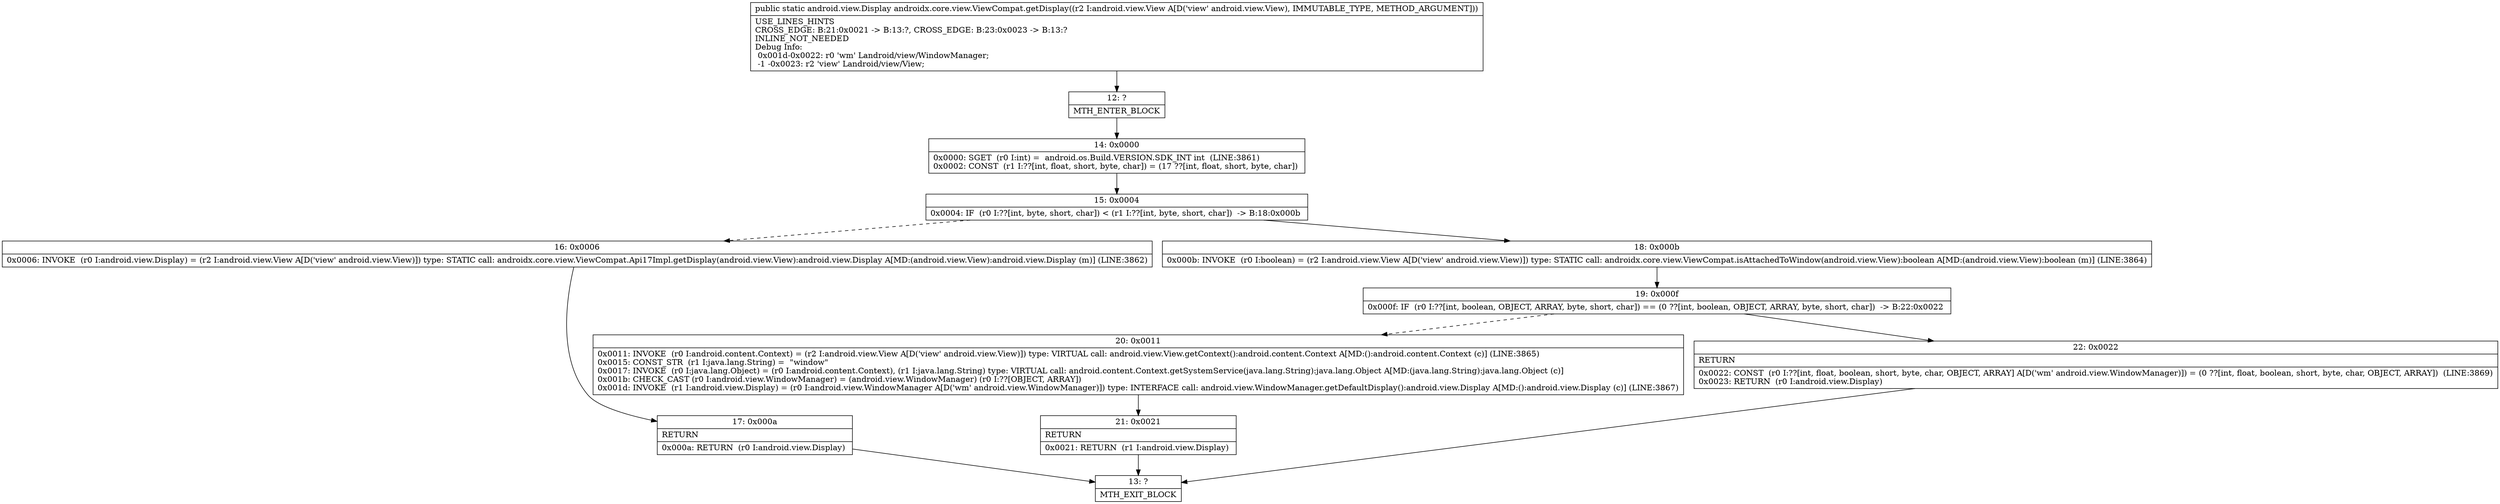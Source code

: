 digraph "CFG forandroidx.core.view.ViewCompat.getDisplay(Landroid\/view\/View;)Landroid\/view\/Display;" {
Node_12 [shape=record,label="{12\:\ ?|MTH_ENTER_BLOCK\l}"];
Node_14 [shape=record,label="{14\:\ 0x0000|0x0000: SGET  (r0 I:int) =  android.os.Build.VERSION.SDK_INT int  (LINE:3861)\l0x0002: CONST  (r1 I:??[int, float, short, byte, char]) = (17 ??[int, float, short, byte, char]) \l}"];
Node_15 [shape=record,label="{15\:\ 0x0004|0x0004: IF  (r0 I:??[int, byte, short, char]) \< (r1 I:??[int, byte, short, char])  \-\> B:18:0x000b \l}"];
Node_16 [shape=record,label="{16\:\ 0x0006|0x0006: INVOKE  (r0 I:android.view.Display) = (r2 I:android.view.View A[D('view' android.view.View)]) type: STATIC call: androidx.core.view.ViewCompat.Api17Impl.getDisplay(android.view.View):android.view.Display A[MD:(android.view.View):android.view.Display (m)] (LINE:3862)\l}"];
Node_17 [shape=record,label="{17\:\ 0x000a|RETURN\l|0x000a: RETURN  (r0 I:android.view.Display) \l}"];
Node_13 [shape=record,label="{13\:\ ?|MTH_EXIT_BLOCK\l}"];
Node_18 [shape=record,label="{18\:\ 0x000b|0x000b: INVOKE  (r0 I:boolean) = (r2 I:android.view.View A[D('view' android.view.View)]) type: STATIC call: androidx.core.view.ViewCompat.isAttachedToWindow(android.view.View):boolean A[MD:(android.view.View):boolean (m)] (LINE:3864)\l}"];
Node_19 [shape=record,label="{19\:\ 0x000f|0x000f: IF  (r0 I:??[int, boolean, OBJECT, ARRAY, byte, short, char]) == (0 ??[int, boolean, OBJECT, ARRAY, byte, short, char])  \-\> B:22:0x0022 \l}"];
Node_20 [shape=record,label="{20\:\ 0x0011|0x0011: INVOKE  (r0 I:android.content.Context) = (r2 I:android.view.View A[D('view' android.view.View)]) type: VIRTUAL call: android.view.View.getContext():android.content.Context A[MD:():android.content.Context (c)] (LINE:3865)\l0x0015: CONST_STR  (r1 I:java.lang.String) =  \"window\" \l0x0017: INVOKE  (r0 I:java.lang.Object) = (r0 I:android.content.Context), (r1 I:java.lang.String) type: VIRTUAL call: android.content.Context.getSystemService(java.lang.String):java.lang.Object A[MD:(java.lang.String):java.lang.Object (c)]\l0x001b: CHECK_CAST (r0 I:android.view.WindowManager) = (android.view.WindowManager) (r0 I:??[OBJECT, ARRAY]) \l0x001d: INVOKE  (r1 I:android.view.Display) = (r0 I:android.view.WindowManager A[D('wm' android.view.WindowManager)]) type: INTERFACE call: android.view.WindowManager.getDefaultDisplay():android.view.Display A[MD:():android.view.Display (c)] (LINE:3867)\l}"];
Node_21 [shape=record,label="{21\:\ 0x0021|RETURN\l|0x0021: RETURN  (r1 I:android.view.Display) \l}"];
Node_22 [shape=record,label="{22\:\ 0x0022|RETURN\l|0x0022: CONST  (r0 I:??[int, float, boolean, short, byte, char, OBJECT, ARRAY] A[D('wm' android.view.WindowManager)]) = (0 ??[int, float, boolean, short, byte, char, OBJECT, ARRAY])  (LINE:3869)\l0x0023: RETURN  (r0 I:android.view.Display) \l}"];
MethodNode[shape=record,label="{public static android.view.Display androidx.core.view.ViewCompat.getDisplay((r2 I:android.view.View A[D('view' android.view.View), IMMUTABLE_TYPE, METHOD_ARGUMENT]))  | USE_LINES_HINTS\lCROSS_EDGE: B:21:0x0021 \-\> B:13:?, CROSS_EDGE: B:23:0x0023 \-\> B:13:?\lINLINE_NOT_NEEDED\lDebug Info:\l  0x001d\-0x0022: r0 'wm' Landroid\/view\/WindowManager;\l  \-1 \-0x0023: r2 'view' Landroid\/view\/View;\l}"];
MethodNode -> Node_12;Node_12 -> Node_14;
Node_14 -> Node_15;
Node_15 -> Node_16[style=dashed];
Node_15 -> Node_18;
Node_16 -> Node_17;
Node_17 -> Node_13;
Node_18 -> Node_19;
Node_19 -> Node_20[style=dashed];
Node_19 -> Node_22;
Node_20 -> Node_21;
Node_21 -> Node_13;
Node_22 -> Node_13;
}

